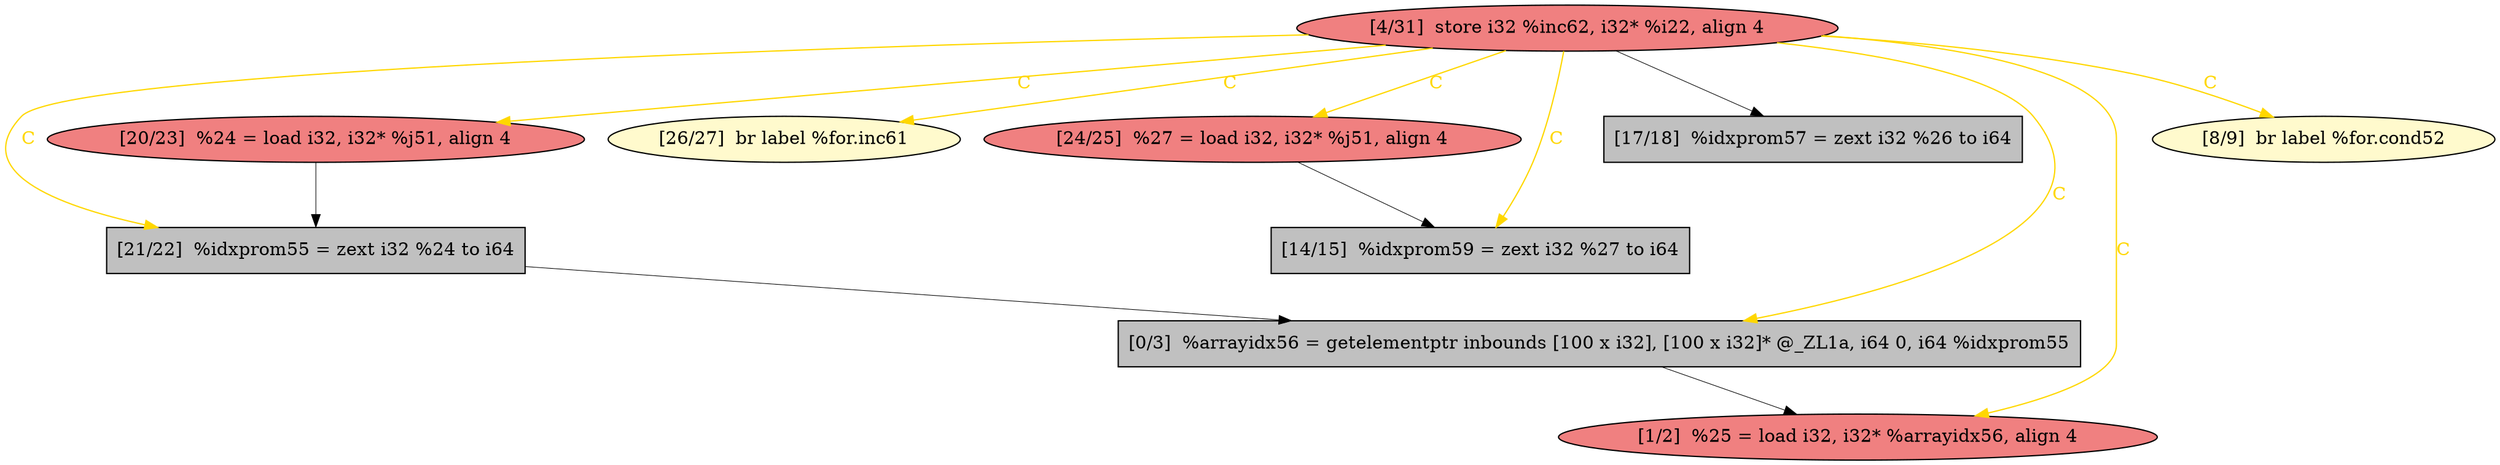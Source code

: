 
digraph G {


node1073 [fillcolor=lightcoral,label="[24/25]  %27 = load i32, i32* %j51, align 4",shape=ellipse,style=filled ]
node1072 [fillcolor=lightcoral,label="[4/31]  store i32 %inc62, i32* %i22, align 4",shape=ellipse,style=filled ]
node1071 [fillcolor=grey,label="[0/3]  %arrayidx56 = getelementptr inbounds [100 x i32], [100 x i32]* @_ZL1a, i64 0, i64 %idxprom55",shape=rectangle,style=filled ]
node1070 [fillcolor=lemonchiffon,label="[26/27]  br label %for.inc61",shape=ellipse,style=filled ]
node1064 [fillcolor=grey,label="[21/22]  %idxprom55 = zext i32 %24 to i64",shape=rectangle,style=filled ]
node1066 [fillcolor=lightcoral,label="[20/23]  %24 = load i32, i32* %j51, align 4",shape=ellipse,style=filled ]
node1065 [fillcolor=grey,label="[17/18]  %idxprom57 = zext i32 %26 to i64",shape=rectangle,style=filled ]
node1067 [fillcolor=lightcoral,label="[1/2]  %25 = load i32, i32* %arrayidx56, align 4",shape=ellipse,style=filled ]
node1068 [fillcolor=grey,label="[14/15]  %idxprom59 = zext i32 %27 to i64",shape=rectangle,style=filled ]
node1069 [fillcolor=lemonchiffon,label="[8/9]  br label %for.cond52",shape=ellipse,style=filled ]

node1072->node1064 [style=solid,color=gold,label="C",penwidth=1.0,fontcolor=gold ]
node1072->node1073 [style=solid,color=gold,label="C",penwidth=1.0,fontcolor=gold ]
node1073->node1068 [style=solid,color=black,label="",penwidth=0.5,fontcolor=black ]
node1072->node1070 [style=solid,color=gold,label="C",penwidth=1.0,fontcolor=gold ]
node1071->node1067 [style=solid,color=black,label="",penwidth=0.5,fontcolor=black ]
node1066->node1064 [style=solid,color=black,label="",penwidth=0.5,fontcolor=black ]
node1072->node1067 [style=solid,color=gold,label="C",penwidth=1.0,fontcolor=gold ]
node1072->node1071 [style=solid,color=gold,label="C",penwidth=1.0,fontcolor=gold ]
node1072->node1069 [style=solid,color=gold,label="C",penwidth=1.0,fontcolor=gold ]
node1072->node1065 [style=solid,color=black,label="",penwidth=0.5,fontcolor=black ]
node1072->node1066 [style=solid,color=gold,label="C",penwidth=1.0,fontcolor=gold ]
node1064->node1071 [style=solid,color=black,label="",penwidth=0.5,fontcolor=black ]
node1072->node1068 [style=solid,color=gold,label="C",penwidth=1.0,fontcolor=gold ]


}
